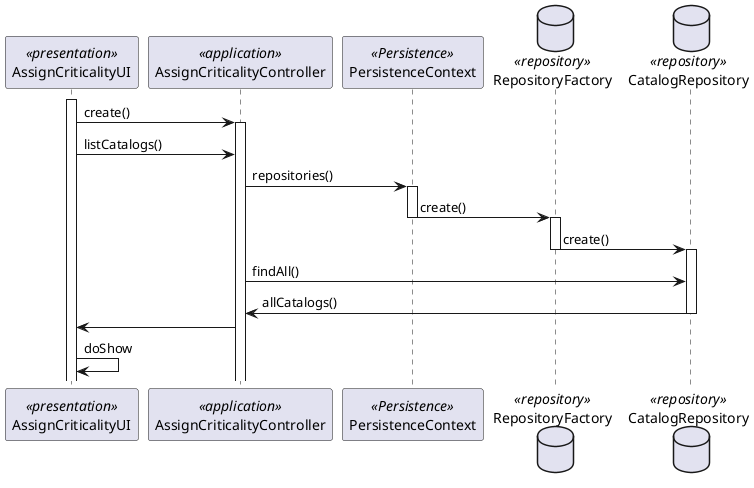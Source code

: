 @startuml

participant AssignCriticalityUI as UI <<presentation>>
participant AssignCriticalityController as Controller <<application>>
participant "PersistenceContext" as PersistenceContext <<Persistence>>
database RepositoryFactory as RepositoryFactory <<repository>>
database CatalogRepository as CatalogRepository <<repository>>

activate UI

UI->Controller : create()
activate Controller
UI -> Controller : listCatalogs()

Controller -> PersistenceContext: repositories()
activate PersistenceContext

PersistenceContext -> RepositoryFactory : create()
deactivate PersistenceContext
activate RepositoryFactory

RepositoryFactory -> CatalogRepository : create()
deactivate RepositoryFactory
activate CatalogRepository

Controller -> CatalogRepository: findAll()
CatalogRepository -> Controller: allCatalogs()
deactivate CatalogRepository

Controller -> UI

UI -> UI :doShow

deactivate CatalogRepository